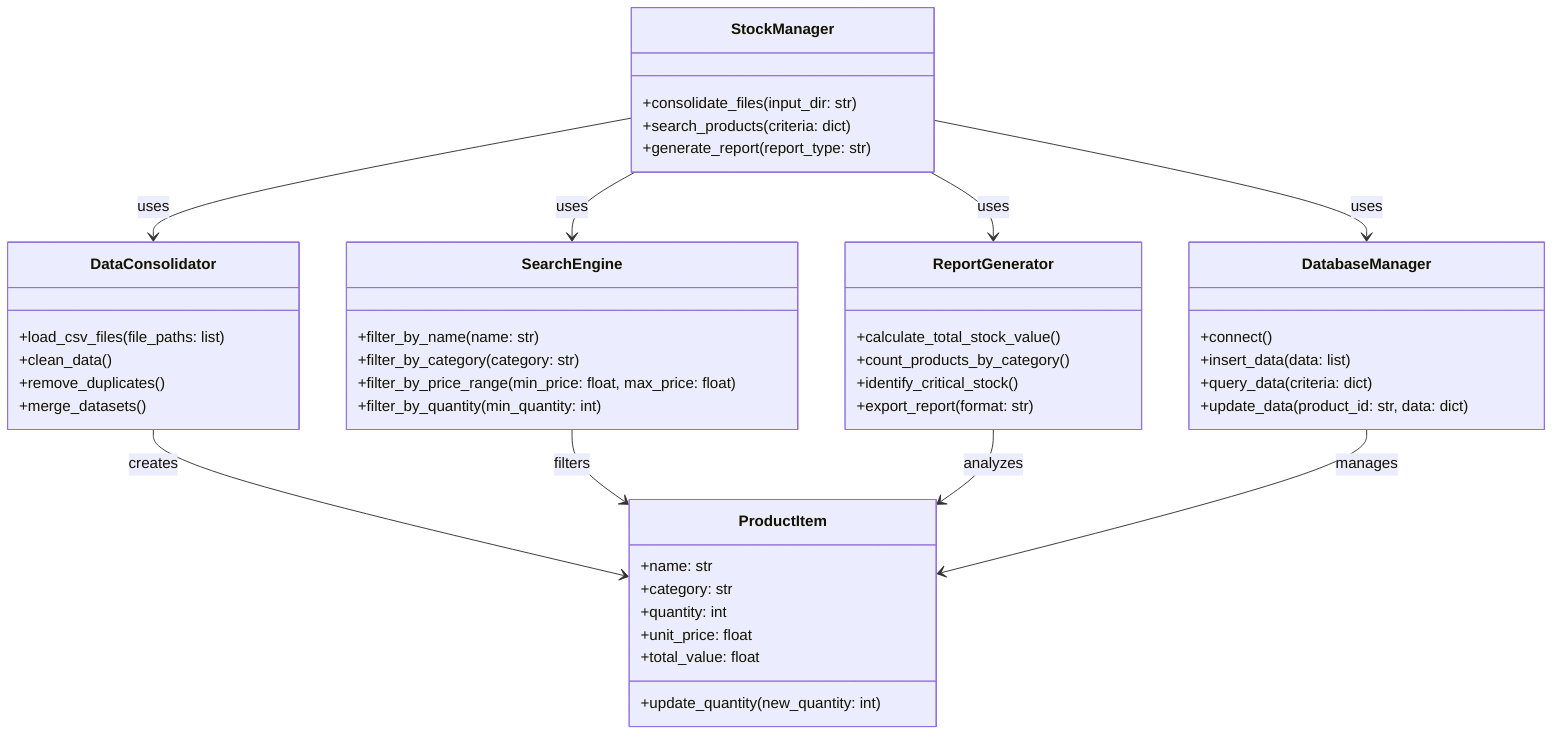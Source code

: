 classDiagram
    class StockManager {
        +consolidate_files(input_dir: str)
        +search_products(criteria: dict)
        +generate_report(report_type: str)
    }

    class ProductItem {
        +name: str
        +category: str
        +quantity: int
        +unit_price: float
        +total_value: float
        +update_quantity(new_quantity: int)
    }

    class DataConsolidator {
        +load_csv_files(file_paths: list)
        +clean_data()
        +remove_duplicates()
        +merge_datasets()
    }

    class SearchEngine {
        +filter_by_name(name: str)
        +filter_by_category(category: str)
        +filter_by_price_range(min_price: float, max_price: float)
        +filter_by_quantity(min_quantity: int)
    }

    class ReportGenerator {
        +calculate_total_stock_value()
        +count_products_by_category()
        +identify_critical_stock()
        +export_report(format: str)
    }

    class DatabaseManager {
        +connect()
        +insert_data(data: list)
        +query_data(criteria: dict)
        +update_data(product_id: str, data: dict)
    }

    StockManager --> DataConsolidator: uses
    StockManager --> SearchEngine: uses
    StockManager --> ReportGenerator: uses
    StockManager --> DatabaseManager: uses

    DataConsolidator --> ProductItem: creates
    SearchEngine --> ProductItem: filters
    ReportGenerator --> ProductItem: analyzes
    DatabaseManager --> ProductItem: manages